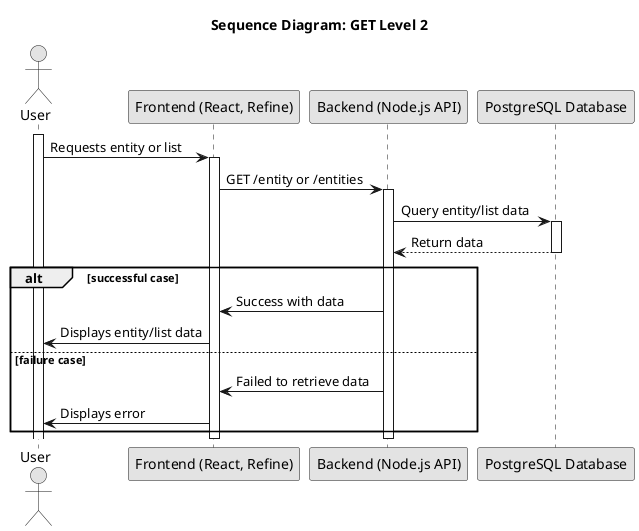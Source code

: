 
@startuml GET2
skinparam Monochrome true
skinparam PackageStyle rectangle
skinparam Shadowing false

title Sequence Diagram: GET Level 2

actor "User" as User
participant "Frontend (React, Refine)" as SPA
participant "Backend (Node.js API)" as Backend
participant "PostgreSQL Database" as DB

activate User
User -> SPA : Requests entity or list
activate SPA
SPA -> Backend : GET /entity or /entities
activate Backend
Backend -> DB : Query entity/list data
activate DB
DB --> Backend : Return data
deactivate DB
alt successful case
    Backend -> SPA : Success with data
    SPA -> User : Displays entity/list data
else failure case
    Backend -> SPA : Failed to retrieve data
    SPA -> User : Displays error
end
deactivate Backend
deactivate SPA

@enduml
